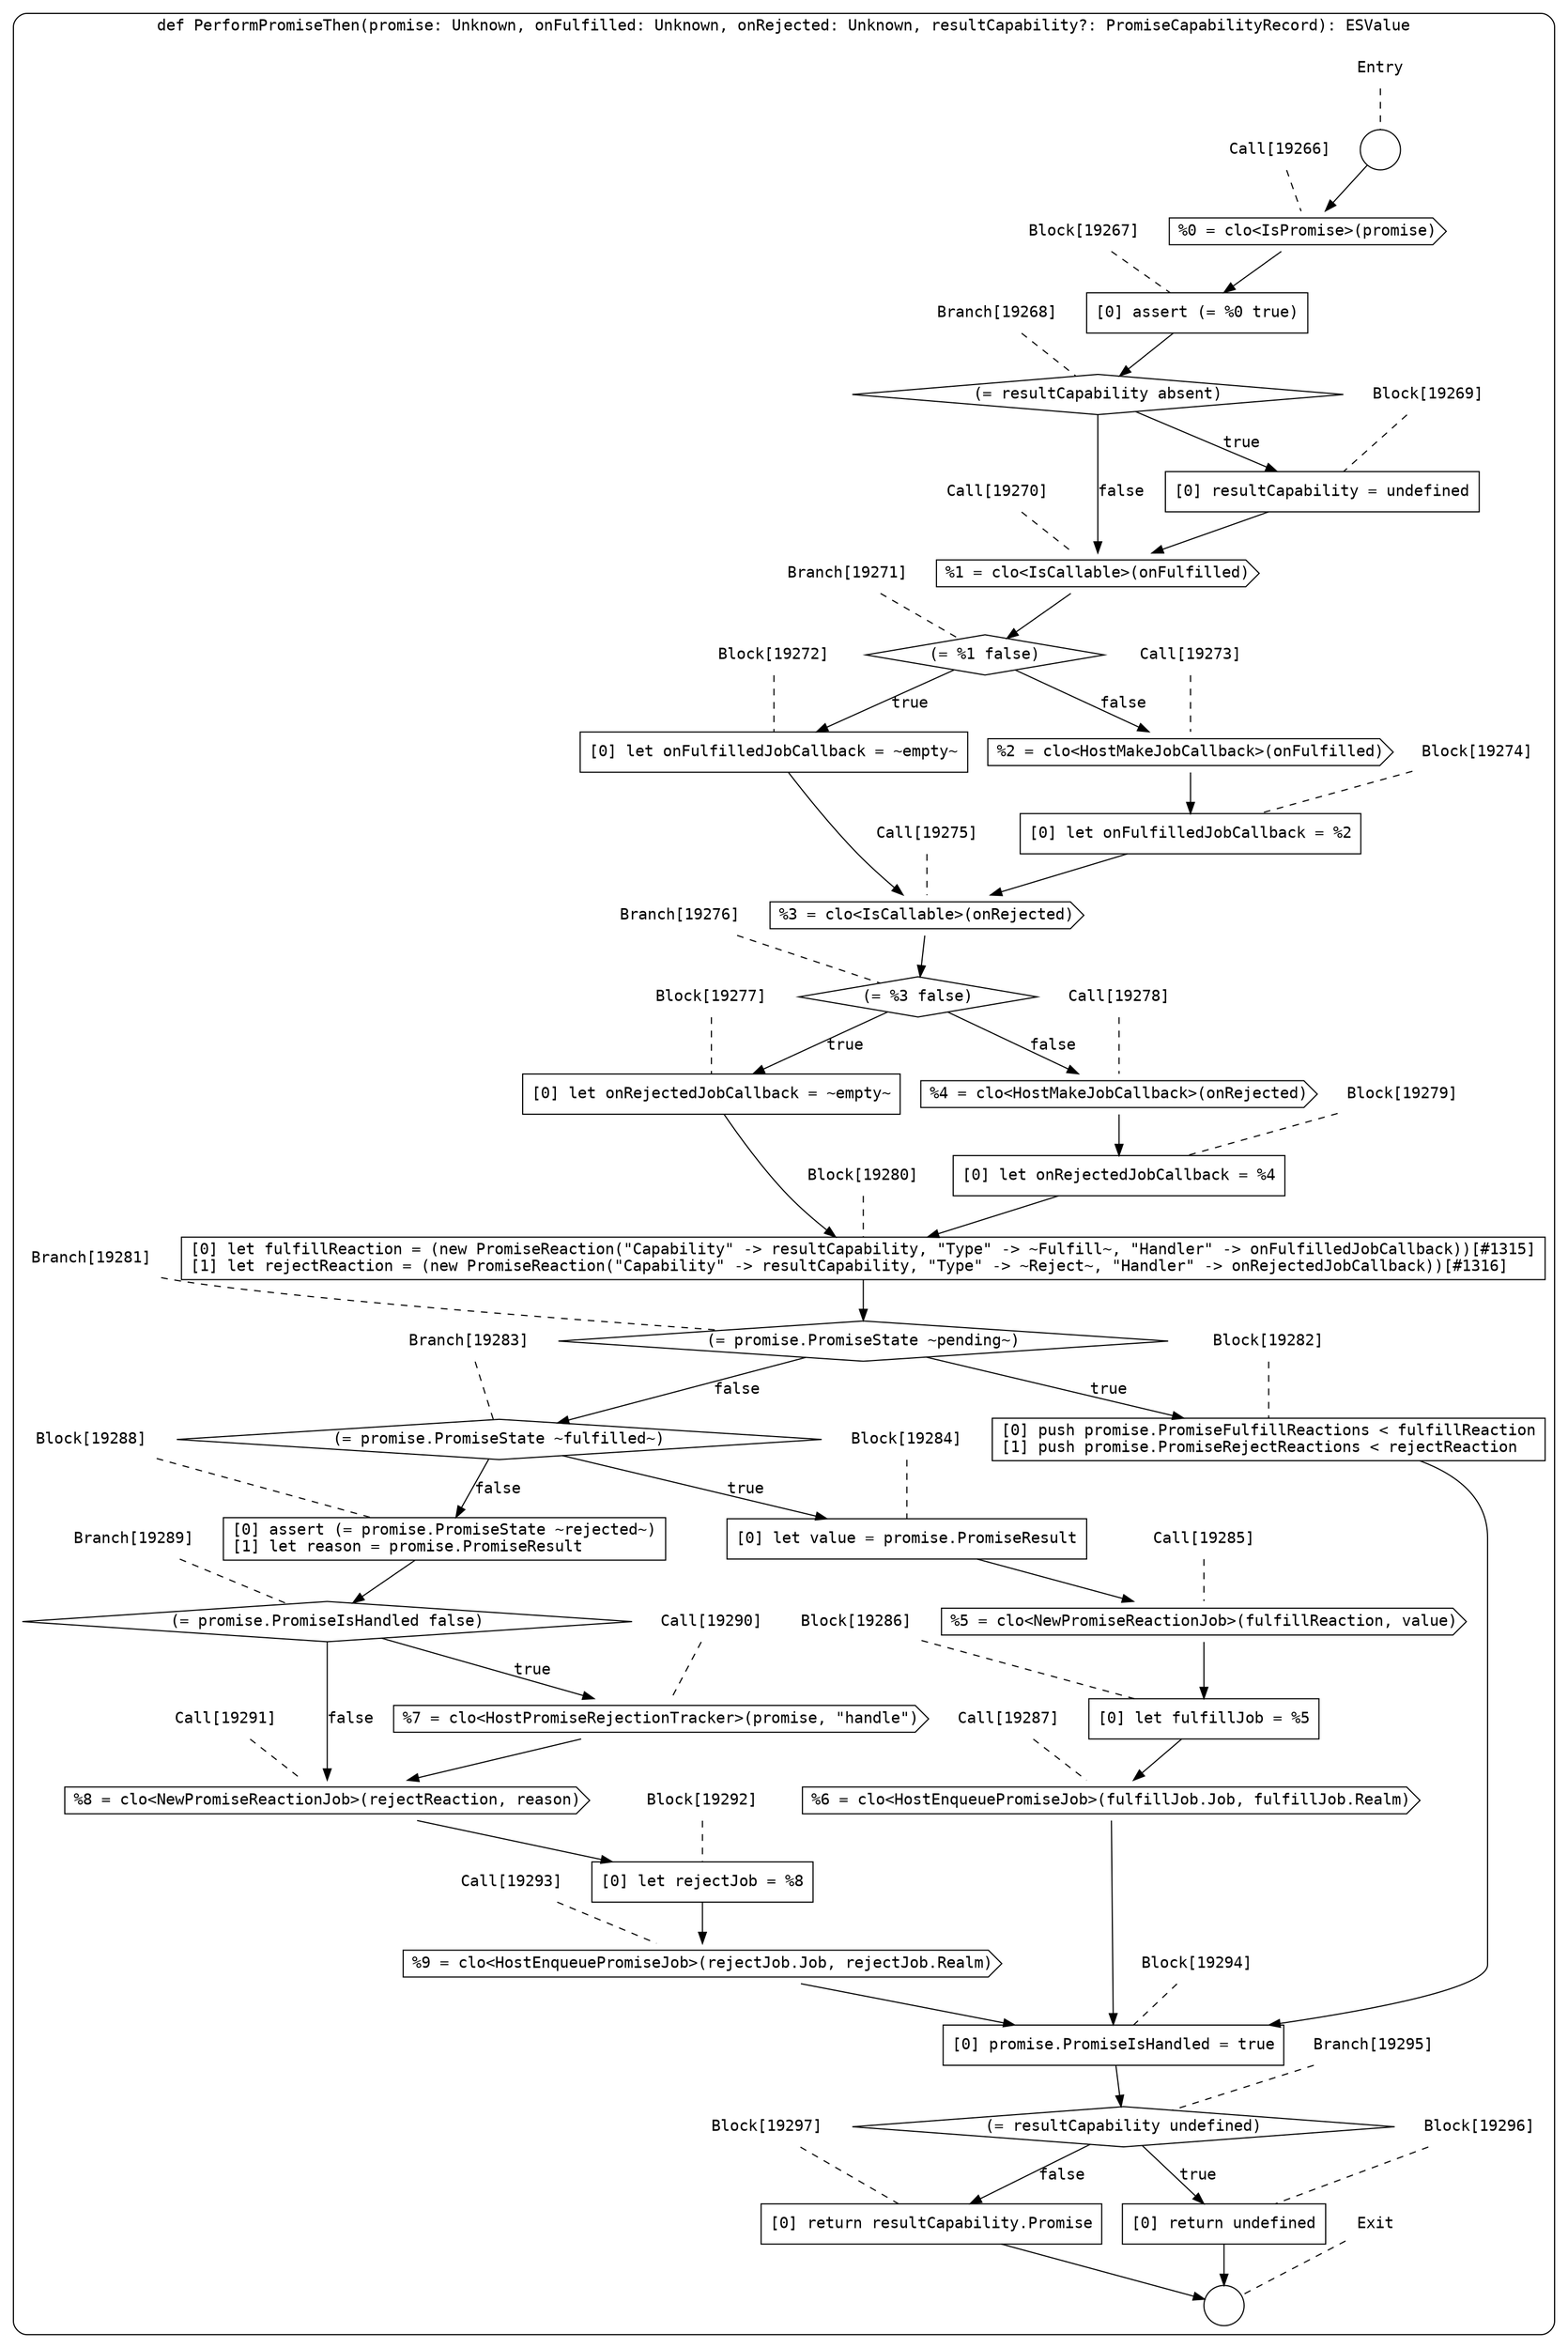 digraph {
  graph [fontname = "Consolas"]
  node [fontname = "Consolas"]
  edge [fontname = "Consolas"]
  subgraph cluster2605 {
    label = "def PerformPromiseThen(promise: Unknown, onFulfilled: Unknown, onRejected: Unknown, resultCapability?: PromiseCapabilityRecord): ESValue"
    style = rounded
    cluster2605_entry_name [shape=none, label=<<font color="black">Entry</font>>]
    cluster2605_entry_name -> cluster2605_entry [arrowhead=none, color="black", style=dashed]
    cluster2605_entry [shape=circle label=" " color="black" fillcolor="white" style=filled]
    cluster2605_entry -> node19266 [color="black"]
    cluster2605_exit_name [shape=none, label=<<font color="black">Exit</font>>]
    cluster2605_exit_name -> cluster2605_exit [arrowhead=none, color="black", style=dashed]
    cluster2605_exit [shape=circle label=" " color="black" fillcolor="white" style=filled]
    node19266_name [shape=none, label=<<font color="black">Call[19266]</font>>]
    node19266_name -> node19266 [arrowhead=none, color="black", style=dashed]
    node19266 [shape=cds, label=<<font color="black">%0 = clo&lt;IsPromise&gt;(promise)</font>> color="black" fillcolor="white", style=filled]
    node19266 -> node19267 [color="black"]
    node19267_name [shape=none, label=<<font color="black">Block[19267]</font>>]
    node19267_name -> node19267 [arrowhead=none, color="black", style=dashed]
    node19267 [shape=box, label=<<font color="black">[0] assert (= %0 true)<BR ALIGN="LEFT"/></font>> color="black" fillcolor="white", style=filled]
    node19267 -> node19268 [color="black"]
    node19268_name [shape=none, label=<<font color="black">Branch[19268]</font>>]
    node19268_name -> node19268 [arrowhead=none, color="black", style=dashed]
    node19268 [shape=diamond, label=<<font color="black">(= resultCapability absent)</font>> color="black" fillcolor="white", style=filled]
    node19268 -> node19269 [label=<<font color="black">true</font>> color="black"]
    node19268 -> node19270 [label=<<font color="black">false</font>> color="black"]
    node19269_name [shape=none, label=<<font color="black">Block[19269]</font>>]
    node19269_name -> node19269 [arrowhead=none, color="black", style=dashed]
    node19269 [shape=box, label=<<font color="black">[0] resultCapability = undefined<BR ALIGN="LEFT"/></font>> color="black" fillcolor="white", style=filled]
    node19269 -> node19270 [color="black"]
    node19270_name [shape=none, label=<<font color="black">Call[19270]</font>>]
    node19270_name -> node19270 [arrowhead=none, color="black", style=dashed]
    node19270 [shape=cds, label=<<font color="black">%1 = clo&lt;IsCallable&gt;(onFulfilled)</font>> color="black" fillcolor="white", style=filled]
    node19270 -> node19271 [color="black"]
    node19271_name [shape=none, label=<<font color="black">Branch[19271]</font>>]
    node19271_name -> node19271 [arrowhead=none, color="black", style=dashed]
    node19271 [shape=diamond, label=<<font color="black">(= %1 false)</font>> color="black" fillcolor="white", style=filled]
    node19271 -> node19272 [label=<<font color="black">true</font>> color="black"]
    node19271 -> node19273 [label=<<font color="black">false</font>> color="black"]
    node19272_name [shape=none, label=<<font color="black">Block[19272]</font>>]
    node19272_name -> node19272 [arrowhead=none, color="black", style=dashed]
    node19272 [shape=box, label=<<font color="black">[0] let onFulfilledJobCallback = ~empty~<BR ALIGN="LEFT"/></font>> color="black" fillcolor="white", style=filled]
    node19272 -> node19275 [color="black"]
    node19273_name [shape=none, label=<<font color="black">Call[19273]</font>>]
    node19273_name -> node19273 [arrowhead=none, color="black", style=dashed]
    node19273 [shape=cds, label=<<font color="black">%2 = clo&lt;HostMakeJobCallback&gt;(onFulfilled)</font>> color="black" fillcolor="white", style=filled]
    node19273 -> node19274 [color="black"]
    node19275_name [shape=none, label=<<font color="black">Call[19275]</font>>]
    node19275_name -> node19275 [arrowhead=none, color="black", style=dashed]
    node19275 [shape=cds, label=<<font color="black">%3 = clo&lt;IsCallable&gt;(onRejected)</font>> color="black" fillcolor="white", style=filled]
    node19275 -> node19276 [color="black"]
    node19274_name [shape=none, label=<<font color="black">Block[19274]</font>>]
    node19274_name -> node19274 [arrowhead=none, color="black", style=dashed]
    node19274 [shape=box, label=<<font color="black">[0] let onFulfilledJobCallback = %2<BR ALIGN="LEFT"/></font>> color="black" fillcolor="white", style=filled]
    node19274 -> node19275 [color="black"]
    node19276_name [shape=none, label=<<font color="black">Branch[19276]</font>>]
    node19276_name -> node19276 [arrowhead=none, color="black", style=dashed]
    node19276 [shape=diamond, label=<<font color="black">(= %3 false)</font>> color="black" fillcolor="white", style=filled]
    node19276 -> node19277 [label=<<font color="black">true</font>> color="black"]
    node19276 -> node19278 [label=<<font color="black">false</font>> color="black"]
    node19277_name [shape=none, label=<<font color="black">Block[19277]</font>>]
    node19277_name -> node19277 [arrowhead=none, color="black", style=dashed]
    node19277 [shape=box, label=<<font color="black">[0] let onRejectedJobCallback = ~empty~<BR ALIGN="LEFT"/></font>> color="black" fillcolor="white", style=filled]
    node19277 -> node19280 [color="black"]
    node19278_name [shape=none, label=<<font color="black">Call[19278]</font>>]
    node19278_name -> node19278 [arrowhead=none, color="black", style=dashed]
    node19278 [shape=cds, label=<<font color="black">%4 = clo&lt;HostMakeJobCallback&gt;(onRejected)</font>> color="black" fillcolor="white", style=filled]
    node19278 -> node19279 [color="black"]
    node19280_name [shape=none, label=<<font color="black">Block[19280]</font>>]
    node19280_name -> node19280 [arrowhead=none, color="black", style=dashed]
    node19280 [shape=box, label=<<font color="black">[0] let fulfillReaction = (new PromiseReaction(&quot;Capability&quot; -&gt; resultCapability, &quot;Type&quot; -&gt; ~Fulfill~, &quot;Handler&quot; -&gt; onFulfilledJobCallback))[#1315]<BR ALIGN="LEFT"/>[1] let rejectReaction = (new PromiseReaction(&quot;Capability&quot; -&gt; resultCapability, &quot;Type&quot; -&gt; ~Reject~, &quot;Handler&quot; -&gt; onRejectedJobCallback))[#1316]<BR ALIGN="LEFT"/></font>> color="black" fillcolor="white", style=filled]
    node19280 -> node19281 [color="black"]
    node19279_name [shape=none, label=<<font color="black">Block[19279]</font>>]
    node19279_name -> node19279 [arrowhead=none, color="black", style=dashed]
    node19279 [shape=box, label=<<font color="black">[0] let onRejectedJobCallback = %4<BR ALIGN="LEFT"/></font>> color="black" fillcolor="white", style=filled]
    node19279 -> node19280 [color="black"]
    node19281_name [shape=none, label=<<font color="black">Branch[19281]</font>>]
    node19281_name -> node19281 [arrowhead=none, color="black", style=dashed]
    node19281 [shape=diamond, label=<<font color="black">(= promise.PromiseState ~pending~)</font>> color="black" fillcolor="white", style=filled]
    node19281 -> node19282 [label=<<font color="black">true</font>> color="black"]
    node19281 -> node19283 [label=<<font color="black">false</font>> color="black"]
    node19282_name [shape=none, label=<<font color="black">Block[19282]</font>>]
    node19282_name -> node19282 [arrowhead=none, color="black", style=dashed]
    node19282 [shape=box, label=<<font color="black">[0] push promise.PromiseFulfillReactions &lt; fulfillReaction<BR ALIGN="LEFT"/>[1] push promise.PromiseRejectReactions &lt; rejectReaction<BR ALIGN="LEFT"/></font>> color="black" fillcolor="white", style=filled]
    node19282 -> node19294 [color="black"]
    node19283_name [shape=none, label=<<font color="black">Branch[19283]</font>>]
    node19283_name -> node19283 [arrowhead=none, color="black", style=dashed]
    node19283 [shape=diamond, label=<<font color="black">(= promise.PromiseState ~fulfilled~)</font>> color="black" fillcolor="white", style=filled]
    node19283 -> node19284 [label=<<font color="black">true</font>> color="black"]
    node19283 -> node19288 [label=<<font color="black">false</font>> color="black"]
    node19294_name [shape=none, label=<<font color="black">Block[19294]</font>>]
    node19294_name -> node19294 [arrowhead=none, color="black", style=dashed]
    node19294 [shape=box, label=<<font color="black">[0] promise.PromiseIsHandled = true<BR ALIGN="LEFT"/></font>> color="black" fillcolor="white", style=filled]
    node19294 -> node19295 [color="black"]
    node19284_name [shape=none, label=<<font color="black">Block[19284]</font>>]
    node19284_name -> node19284 [arrowhead=none, color="black", style=dashed]
    node19284 [shape=box, label=<<font color="black">[0] let value = promise.PromiseResult<BR ALIGN="LEFT"/></font>> color="black" fillcolor="white", style=filled]
    node19284 -> node19285 [color="black"]
    node19288_name [shape=none, label=<<font color="black">Block[19288]</font>>]
    node19288_name -> node19288 [arrowhead=none, color="black", style=dashed]
    node19288 [shape=box, label=<<font color="black">[0] assert (= promise.PromiseState ~rejected~)<BR ALIGN="LEFT"/>[1] let reason = promise.PromiseResult<BR ALIGN="LEFT"/></font>> color="black" fillcolor="white", style=filled]
    node19288 -> node19289 [color="black"]
    node19295_name [shape=none, label=<<font color="black">Branch[19295]</font>>]
    node19295_name -> node19295 [arrowhead=none, color="black", style=dashed]
    node19295 [shape=diamond, label=<<font color="black">(= resultCapability undefined)</font>> color="black" fillcolor="white", style=filled]
    node19295 -> node19296 [label=<<font color="black">true</font>> color="black"]
    node19295 -> node19297 [label=<<font color="black">false</font>> color="black"]
    node19285_name [shape=none, label=<<font color="black">Call[19285]</font>>]
    node19285_name -> node19285 [arrowhead=none, color="black", style=dashed]
    node19285 [shape=cds, label=<<font color="black">%5 = clo&lt;NewPromiseReactionJob&gt;(fulfillReaction, value)</font>> color="black" fillcolor="white", style=filled]
    node19285 -> node19286 [color="black"]
    node19289_name [shape=none, label=<<font color="black">Branch[19289]</font>>]
    node19289_name -> node19289 [arrowhead=none, color="black", style=dashed]
    node19289 [shape=diamond, label=<<font color="black">(= promise.PromiseIsHandled false)</font>> color="black" fillcolor="white", style=filled]
    node19289 -> node19290 [label=<<font color="black">true</font>> color="black"]
    node19289 -> node19291 [label=<<font color="black">false</font>> color="black"]
    node19296_name [shape=none, label=<<font color="black">Block[19296]</font>>]
    node19296_name -> node19296 [arrowhead=none, color="black", style=dashed]
    node19296 [shape=box, label=<<font color="black">[0] return undefined<BR ALIGN="LEFT"/></font>> color="black" fillcolor="white", style=filled]
    node19296 -> cluster2605_exit [color="black"]
    node19297_name [shape=none, label=<<font color="black">Block[19297]</font>>]
    node19297_name -> node19297 [arrowhead=none, color="black", style=dashed]
    node19297 [shape=box, label=<<font color="black">[0] return resultCapability.Promise<BR ALIGN="LEFT"/></font>> color="black" fillcolor="white", style=filled]
    node19297 -> cluster2605_exit [color="black"]
    node19286_name [shape=none, label=<<font color="black">Block[19286]</font>>]
    node19286_name -> node19286 [arrowhead=none, color="black", style=dashed]
    node19286 [shape=box, label=<<font color="black">[0] let fulfillJob = %5<BR ALIGN="LEFT"/></font>> color="black" fillcolor="white", style=filled]
    node19286 -> node19287 [color="black"]
    node19290_name [shape=none, label=<<font color="black">Call[19290]</font>>]
    node19290_name -> node19290 [arrowhead=none, color="black", style=dashed]
    node19290 [shape=cds, label=<<font color="black">%7 = clo&lt;HostPromiseRejectionTracker&gt;(promise, &quot;handle&quot;)</font>> color="black" fillcolor="white", style=filled]
    node19290 -> node19291 [color="black"]
    node19291_name [shape=none, label=<<font color="black">Call[19291]</font>>]
    node19291_name -> node19291 [arrowhead=none, color="black", style=dashed]
    node19291 [shape=cds, label=<<font color="black">%8 = clo&lt;NewPromiseReactionJob&gt;(rejectReaction, reason)</font>> color="black" fillcolor="white", style=filled]
    node19291 -> node19292 [color="black"]
    node19287_name [shape=none, label=<<font color="black">Call[19287]</font>>]
    node19287_name -> node19287 [arrowhead=none, color="black", style=dashed]
    node19287 [shape=cds, label=<<font color="black">%6 = clo&lt;HostEnqueuePromiseJob&gt;(fulfillJob.Job, fulfillJob.Realm)</font>> color="black" fillcolor="white", style=filled]
    node19287 -> node19294 [color="black"]
    node19292_name [shape=none, label=<<font color="black">Block[19292]</font>>]
    node19292_name -> node19292 [arrowhead=none, color="black", style=dashed]
    node19292 [shape=box, label=<<font color="black">[0] let rejectJob = %8<BR ALIGN="LEFT"/></font>> color="black" fillcolor="white", style=filled]
    node19292 -> node19293 [color="black"]
    node19293_name [shape=none, label=<<font color="black">Call[19293]</font>>]
    node19293_name -> node19293 [arrowhead=none, color="black", style=dashed]
    node19293 [shape=cds, label=<<font color="black">%9 = clo&lt;HostEnqueuePromiseJob&gt;(rejectJob.Job, rejectJob.Realm)</font>> color="black" fillcolor="white", style=filled]
    node19293 -> node19294 [color="black"]
  }
}